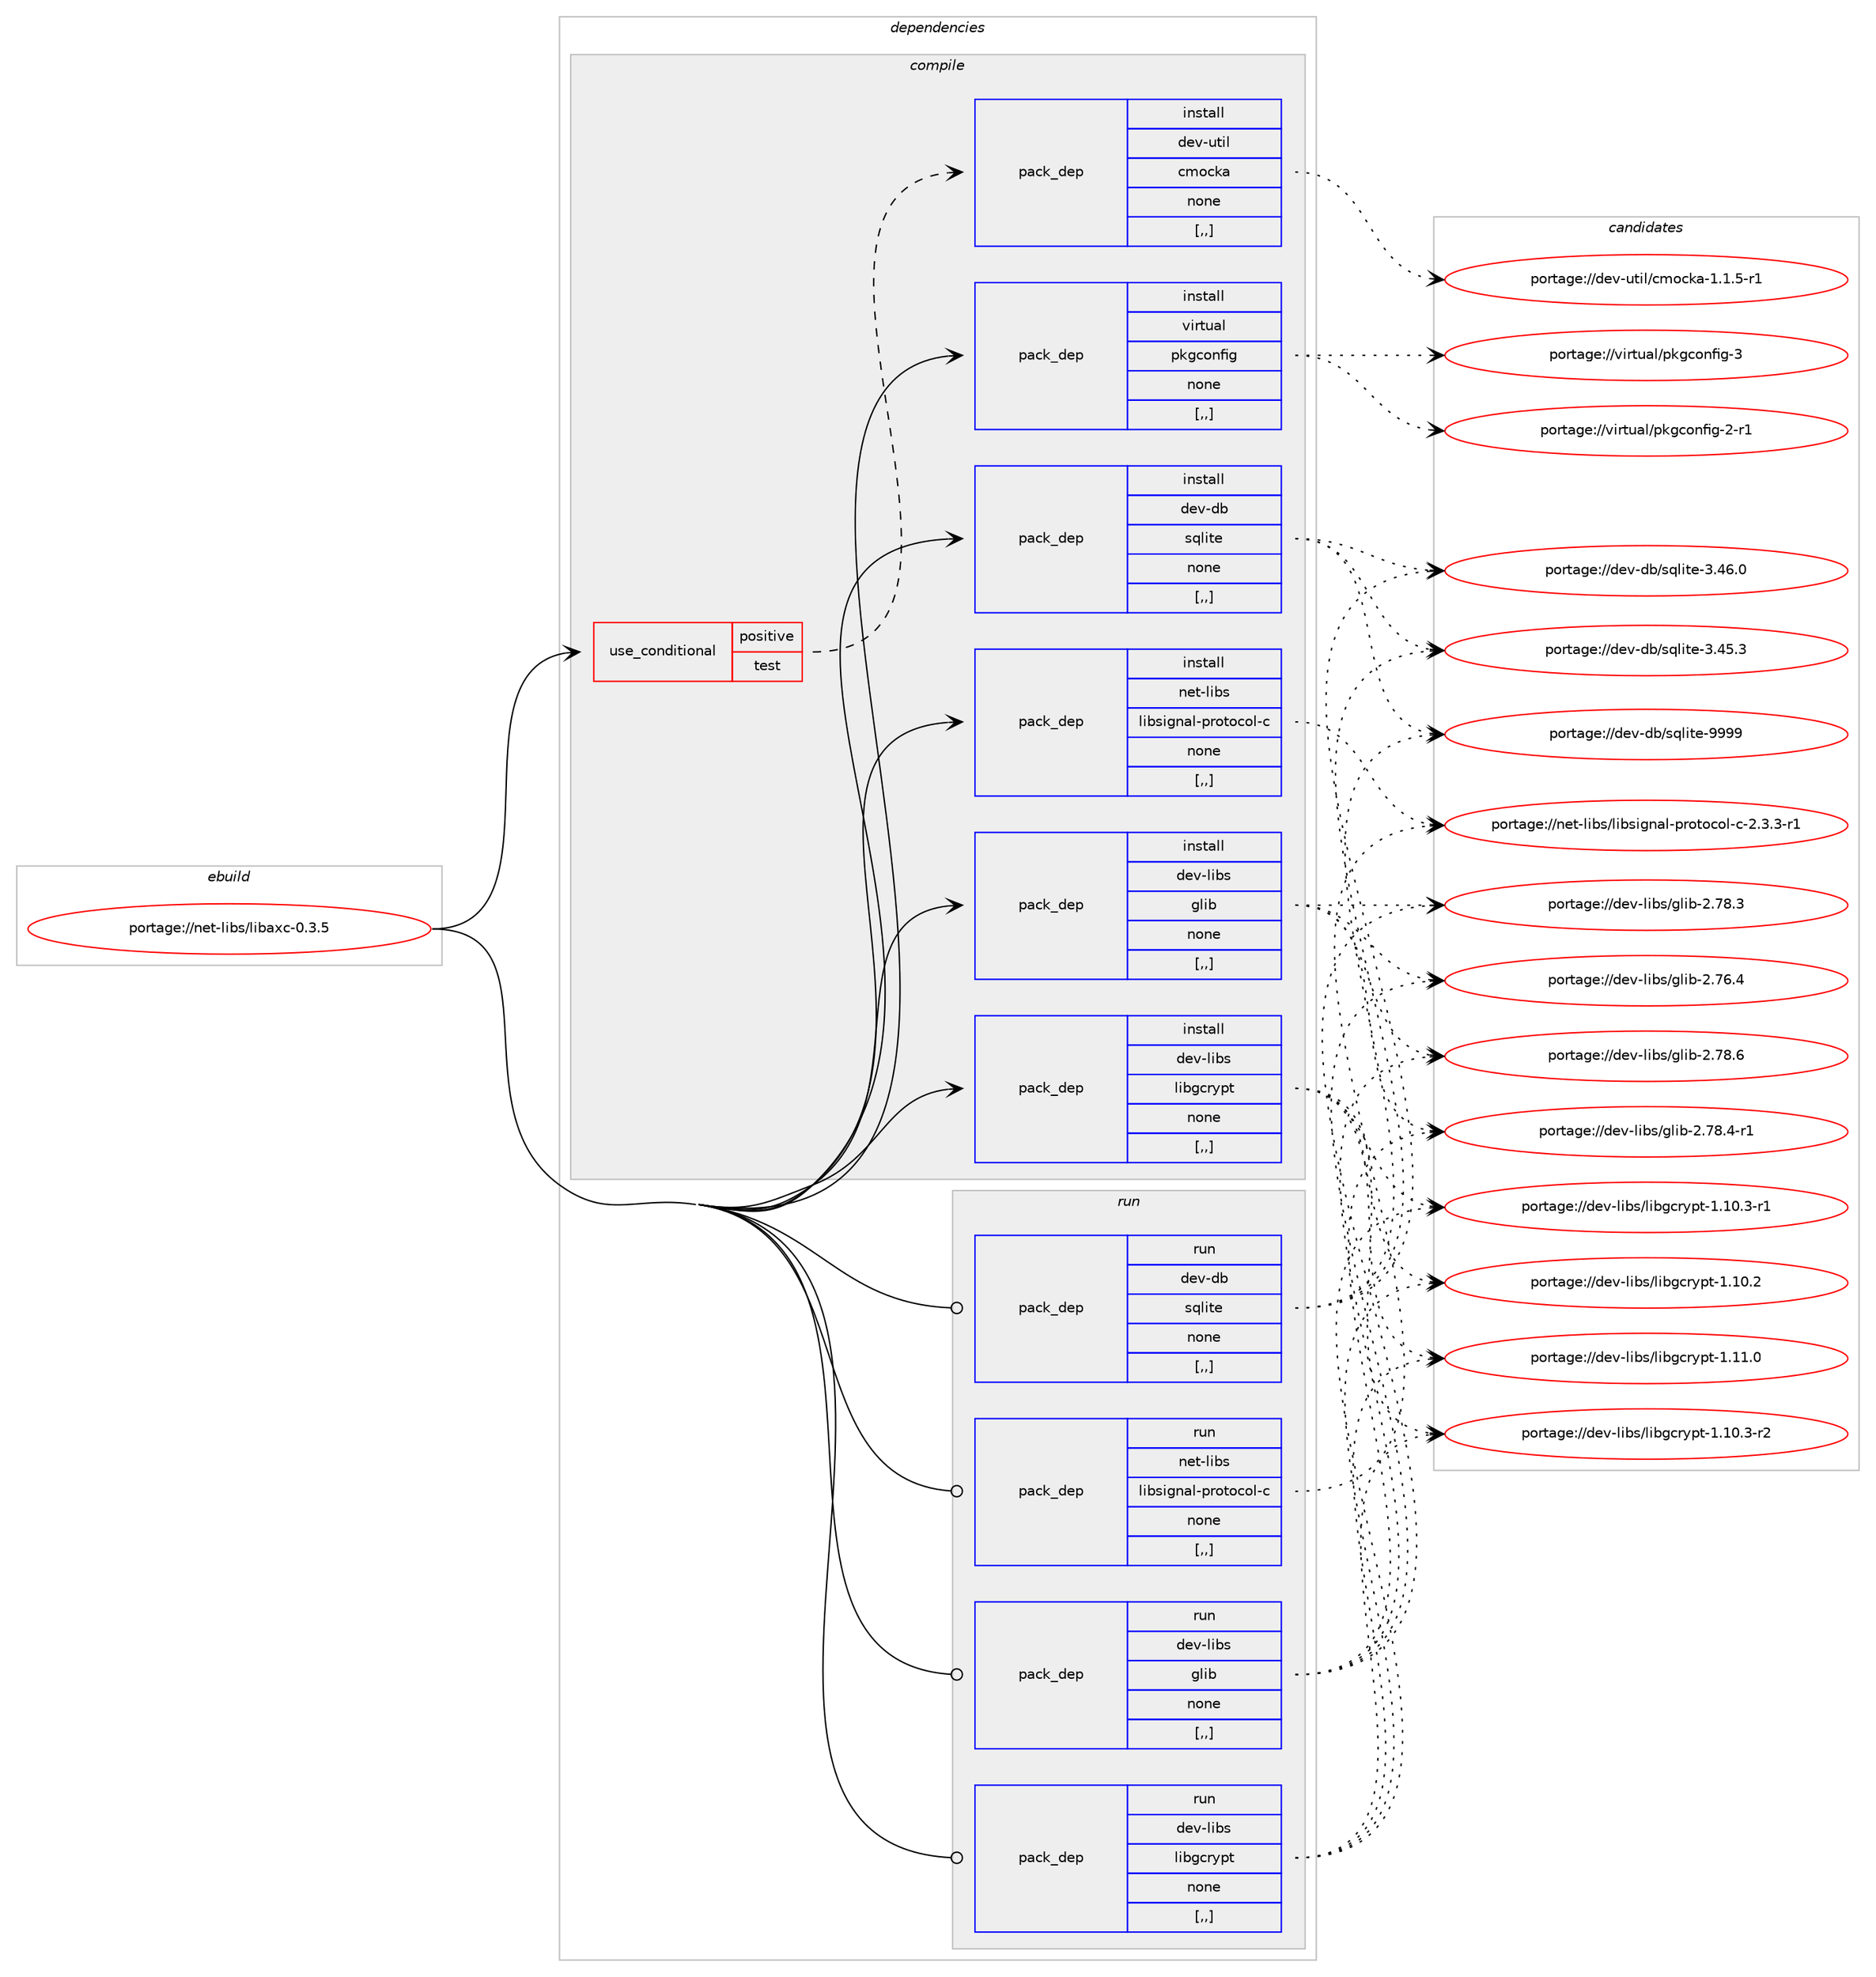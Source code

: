 digraph prolog {

# *************
# Graph options
# *************

newrank=true;
concentrate=true;
compound=true;
graph [rankdir=LR,fontname=Helvetica,fontsize=10,ranksep=1.5];#, ranksep=2.5, nodesep=0.2];
edge  [arrowhead=vee];
node  [fontname=Helvetica,fontsize=10];

# **********
# The ebuild
# **********

subgraph cluster_leftcol {
color=gray;
rank=same;
label=<<i>ebuild</i>>;
id [label="portage://net-libs/libaxc-0.3.5", color=red, width=4, href="../net-libs/libaxc-0.3.5.svg"];
}

# ****************
# The dependencies
# ****************

subgraph cluster_midcol {
color=gray;
label=<<i>dependencies</i>>;
subgraph cluster_compile {
fillcolor="#eeeeee";
style=filled;
label=<<i>compile</i>>;
subgraph cond92963 {
dependency356476 [label=<<TABLE BORDER="0" CELLBORDER="1" CELLSPACING="0" CELLPADDING="4"><TR><TD ROWSPAN="3" CELLPADDING="10">use_conditional</TD></TR><TR><TD>positive</TD></TR><TR><TD>test</TD></TR></TABLE>>, shape=none, color=red];
subgraph pack260867 {
dependency356477 [label=<<TABLE BORDER="0" CELLBORDER="1" CELLSPACING="0" CELLPADDING="4" WIDTH="220"><TR><TD ROWSPAN="6" CELLPADDING="30">pack_dep</TD></TR><TR><TD WIDTH="110">install</TD></TR><TR><TD>dev-util</TD></TR><TR><TD>cmocka</TD></TR><TR><TD>none</TD></TR><TR><TD>[,,]</TD></TR></TABLE>>, shape=none, color=blue];
}
dependency356476:e -> dependency356477:w [weight=20,style="dashed",arrowhead="vee"];
}
id:e -> dependency356476:w [weight=20,style="solid",arrowhead="vee"];
subgraph pack260868 {
dependency356478 [label=<<TABLE BORDER="0" CELLBORDER="1" CELLSPACING="0" CELLPADDING="4" WIDTH="220"><TR><TD ROWSPAN="6" CELLPADDING="30">pack_dep</TD></TR><TR><TD WIDTH="110">install</TD></TR><TR><TD>dev-db</TD></TR><TR><TD>sqlite</TD></TR><TR><TD>none</TD></TR><TR><TD>[,,]</TD></TR></TABLE>>, shape=none, color=blue];
}
id:e -> dependency356478:w [weight=20,style="solid",arrowhead="vee"];
subgraph pack260869 {
dependency356479 [label=<<TABLE BORDER="0" CELLBORDER="1" CELLSPACING="0" CELLPADDING="4" WIDTH="220"><TR><TD ROWSPAN="6" CELLPADDING="30">pack_dep</TD></TR><TR><TD WIDTH="110">install</TD></TR><TR><TD>dev-libs</TD></TR><TR><TD>glib</TD></TR><TR><TD>none</TD></TR><TR><TD>[,,]</TD></TR></TABLE>>, shape=none, color=blue];
}
id:e -> dependency356479:w [weight=20,style="solid",arrowhead="vee"];
subgraph pack260870 {
dependency356480 [label=<<TABLE BORDER="0" CELLBORDER="1" CELLSPACING="0" CELLPADDING="4" WIDTH="220"><TR><TD ROWSPAN="6" CELLPADDING="30">pack_dep</TD></TR><TR><TD WIDTH="110">install</TD></TR><TR><TD>dev-libs</TD></TR><TR><TD>libgcrypt</TD></TR><TR><TD>none</TD></TR><TR><TD>[,,]</TD></TR></TABLE>>, shape=none, color=blue];
}
id:e -> dependency356480:w [weight=20,style="solid",arrowhead="vee"];
subgraph pack260871 {
dependency356481 [label=<<TABLE BORDER="0" CELLBORDER="1" CELLSPACING="0" CELLPADDING="4" WIDTH="220"><TR><TD ROWSPAN="6" CELLPADDING="30">pack_dep</TD></TR><TR><TD WIDTH="110">install</TD></TR><TR><TD>net-libs</TD></TR><TR><TD>libsignal-protocol-c</TD></TR><TR><TD>none</TD></TR><TR><TD>[,,]</TD></TR></TABLE>>, shape=none, color=blue];
}
id:e -> dependency356481:w [weight=20,style="solid",arrowhead="vee"];
subgraph pack260872 {
dependency356482 [label=<<TABLE BORDER="0" CELLBORDER="1" CELLSPACING="0" CELLPADDING="4" WIDTH="220"><TR><TD ROWSPAN="6" CELLPADDING="30">pack_dep</TD></TR><TR><TD WIDTH="110">install</TD></TR><TR><TD>virtual</TD></TR><TR><TD>pkgconfig</TD></TR><TR><TD>none</TD></TR><TR><TD>[,,]</TD></TR></TABLE>>, shape=none, color=blue];
}
id:e -> dependency356482:w [weight=20,style="solid",arrowhead="vee"];
}
subgraph cluster_compileandrun {
fillcolor="#eeeeee";
style=filled;
label=<<i>compile and run</i>>;
}
subgraph cluster_run {
fillcolor="#eeeeee";
style=filled;
label=<<i>run</i>>;
subgraph pack260873 {
dependency356483 [label=<<TABLE BORDER="0" CELLBORDER="1" CELLSPACING="0" CELLPADDING="4" WIDTH="220"><TR><TD ROWSPAN="6" CELLPADDING="30">pack_dep</TD></TR><TR><TD WIDTH="110">run</TD></TR><TR><TD>dev-db</TD></TR><TR><TD>sqlite</TD></TR><TR><TD>none</TD></TR><TR><TD>[,,]</TD></TR></TABLE>>, shape=none, color=blue];
}
id:e -> dependency356483:w [weight=20,style="solid",arrowhead="odot"];
subgraph pack260874 {
dependency356484 [label=<<TABLE BORDER="0" CELLBORDER="1" CELLSPACING="0" CELLPADDING="4" WIDTH="220"><TR><TD ROWSPAN="6" CELLPADDING="30">pack_dep</TD></TR><TR><TD WIDTH="110">run</TD></TR><TR><TD>dev-libs</TD></TR><TR><TD>glib</TD></TR><TR><TD>none</TD></TR><TR><TD>[,,]</TD></TR></TABLE>>, shape=none, color=blue];
}
id:e -> dependency356484:w [weight=20,style="solid",arrowhead="odot"];
subgraph pack260875 {
dependency356485 [label=<<TABLE BORDER="0" CELLBORDER="1" CELLSPACING="0" CELLPADDING="4" WIDTH="220"><TR><TD ROWSPAN="6" CELLPADDING="30">pack_dep</TD></TR><TR><TD WIDTH="110">run</TD></TR><TR><TD>dev-libs</TD></TR><TR><TD>libgcrypt</TD></TR><TR><TD>none</TD></TR><TR><TD>[,,]</TD></TR></TABLE>>, shape=none, color=blue];
}
id:e -> dependency356485:w [weight=20,style="solid",arrowhead="odot"];
subgraph pack260876 {
dependency356486 [label=<<TABLE BORDER="0" CELLBORDER="1" CELLSPACING="0" CELLPADDING="4" WIDTH="220"><TR><TD ROWSPAN="6" CELLPADDING="30">pack_dep</TD></TR><TR><TD WIDTH="110">run</TD></TR><TR><TD>net-libs</TD></TR><TR><TD>libsignal-protocol-c</TD></TR><TR><TD>none</TD></TR><TR><TD>[,,]</TD></TR></TABLE>>, shape=none, color=blue];
}
id:e -> dependency356486:w [weight=20,style="solid",arrowhead="odot"];
}
}

# **************
# The candidates
# **************

subgraph cluster_choices {
rank=same;
color=gray;
label=<<i>candidates</i>>;

subgraph choice260867 {
color=black;
nodesep=1;
choice10010111845117116105108479910911199107974549464946534511449 [label="portage://dev-util/cmocka-1.1.5-r1", color=red, width=4,href="../dev-util/cmocka-1.1.5-r1.svg"];
dependency356477:e -> choice10010111845117116105108479910911199107974549464946534511449:w [style=dotted,weight="100"];
}
subgraph choice260868 {
color=black;
nodesep=1;
choice1001011184510098471151131081051161014557575757 [label="portage://dev-db/sqlite-9999", color=red, width=4,href="../dev-db/sqlite-9999.svg"];
choice10010111845100984711511310810511610145514652544648 [label="portage://dev-db/sqlite-3.46.0", color=red, width=4,href="../dev-db/sqlite-3.46.0.svg"];
choice10010111845100984711511310810511610145514652534651 [label="portage://dev-db/sqlite-3.45.3", color=red, width=4,href="../dev-db/sqlite-3.45.3.svg"];
dependency356478:e -> choice1001011184510098471151131081051161014557575757:w [style=dotted,weight="100"];
dependency356478:e -> choice10010111845100984711511310810511610145514652544648:w [style=dotted,weight="100"];
dependency356478:e -> choice10010111845100984711511310810511610145514652534651:w [style=dotted,weight="100"];
}
subgraph choice260869 {
color=black;
nodesep=1;
choice1001011184510810598115471031081059845504655564654 [label="portage://dev-libs/glib-2.78.6", color=red, width=4,href="../dev-libs/glib-2.78.6.svg"];
choice10010111845108105981154710310810598455046555646524511449 [label="portage://dev-libs/glib-2.78.4-r1", color=red, width=4,href="../dev-libs/glib-2.78.4-r1.svg"];
choice1001011184510810598115471031081059845504655564651 [label="portage://dev-libs/glib-2.78.3", color=red, width=4,href="../dev-libs/glib-2.78.3.svg"];
choice1001011184510810598115471031081059845504655544652 [label="portage://dev-libs/glib-2.76.4", color=red, width=4,href="../dev-libs/glib-2.76.4.svg"];
dependency356479:e -> choice1001011184510810598115471031081059845504655564654:w [style=dotted,weight="100"];
dependency356479:e -> choice10010111845108105981154710310810598455046555646524511449:w [style=dotted,weight="100"];
dependency356479:e -> choice1001011184510810598115471031081059845504655564651:w [style=dotted,weight="100"];
dependency356479:e -> choice1001011184510810598115471031081059845504655544652:w [style=dotted,weight="100"];
}
subgraph choice260870 {
color=black;
nodesep=1;
choice100101118451081059811547108105981039911412111211645494649494648 [label="portage://dev-libs/libgcrypt-1.11.0", color=red, width=4,href="../dev-libs/libgcrypt-1.11.0.svg"];
choice1001011184510810598115471081059810399114121112116454946494846514511450 [label="portage://dev-libs/libgcrypt-1.10.3-r2", color=red, width=4,href="../dev-libs/libgcrypt-1.10.3-r2.svg"];
choice1001011184510810598115471081059810399114121112116454946494846514511449 [label="portage://dev-libs/libgcrypt-1.10.3-r1", color=red, width=4,href="../dev-libs/libgcrypt-1.10.3-r1.svg"];
choice100101118451081059811547108105981039911412111211645494649484650 [label="portage://dev-libs/libgcrypt-1.10.2", color=red, width=4,href="../dev-libs/libgcrypt-1.10.2.svg"];
dependency356480:e -> choice100101118451081059811547108105981039911412111211645494649494648:w [style=dotted,weight="100"];
dependency356480:e -> choice1001011184510810598115471081059810399114121112116454946494846514511450:w [style=dotted,weight="100"];
dependency356480:e -> choice1001011184510810598115471081059810399114121112116454946494846514511449:w [style=dotted,weight="100"];
dependency356480:e -> choice100101118451081059811547108105981039911412111211645494649484650:w [style=dotted,weight="100"];
}
subgraph choice260871 {
color=black;
nodesep=1;
choice1101011164510810598115471081059811510510311097108451121141111161119911110845994550465146514511449 [label="portage://net-libs/libsignal-protocol-c-2.3.3-r1", color=red, width=4,href="../net-libs/libsignal-protocol-c-2.3.3-r1.svg"];
dependency356481:e -> choice1101011164510810598115471081059811510510311097108451121141111161119911110845994550465146514511449:w [style=dotted,weight="100"];
}
subgraph choice260872 {
color=black;
nodesep=1;
choice1181051141161179710847112107103991111101021051034551 [label="portage://virtual/pkgconfig-3", color=red, width=4,href="../virtual/pkgconfig-3.svg"];
choice11810511411611797108471121071039911111010210510345504511449 [label="portage://virtual/pkgconfig-2-r1", color=red, width=4,href="../virtual/pkgconfig-2-r1.svg"];
dependency356482:e -> choice1181051141161179710847112107103991111101021051034551:w [style=dotted,weight="100"];
dependency356482:e -> choice11810511411611797108471121071039911111010210510345504511449:w [style=dotted,weight="100"];
}
subgraph choice260873 {
color=black;
nodesep=1;
choice1001011184510098471151131081051161014557575757 [label="portage://dev-db/sqlite-9999", color=red, width=4,href="../dev-db/sqlite-9999.svg"];
choice10010111845100984711511310810511610145514652544648 [label="portage://dev-db/sqlite-3.46.0", color=red, width=4,href="../dev-db/sqlite-3.46.0.svg"];
choice10010111845100984711511310810511610145514652534651 [label="portage://dev-db/sqlite-3.45.3", color=red, width=4,href="../dev-db/sqlite-3.45.3.svg"];
dependency356483:e -> choice1001011184510098471151131081051161014557575757:w [style=dotted,weight="100"];
dependency356483:e -> choice10010111845100984711511310810511610145514652544648:w [style=dotted,weight="100"];
dependency356483:e -> choice10010111845100984711511310810511610145514652534651:w [style=dotted,weight="100"];
}
subgraph choice260874 {
color=black;
nodesep=1;
choice1001011184510810598115471031081059845504655564654 [label="portage://dev-libs/glib-2.78.6", color=red, width=4,href="../dev-libs/glib-2.78.6.svg"];
choice10010111845108105981154710310810598455046555646524511449 [label="portage://dev-libs/glib-2.78.4-r1", color=red, width=4,href="../dev-libs/glib-2.78.4-r1.svg"];
choice1001011184510810598115471031081059845504655564651 [label="portage://dev-libs/glib-2.78.3", color=red, width=4,href="../dev-libs/glib-2.78.3.svg"];
choice1001011184510810598115471031081059845504655544652 [label="portage://dev-libs/glib-2.76.4", color=red, width=4,href="../dev-libs/glib-2.76.4.svg"];
dependency356484:e -> choice1001011184510810598115471031081059845504655564654:w [style=dotted,weight="100"];
dependency356484:e -> choice10010111845108105981154710310810598455046555646524511449:w [style=dotted,weight="100"];
dependency356484:e -> choice1001011184510810598115471031081059845504655564651:w [style=dotted,weight="100"];
dependency356484:e -> choice1001011184510810598115471031081059845504655544652:w [style=dotted,weight="100"];
}
subgraph choice260875 {
color=black;
nodesep=1;
choice100101118451081059811547108105981039911412111211645494649494648 [label="portage://dev-libs/libgcrypt-1.11.0", color=red, width=4,href="../dev-libs/libgcrypt-1.11.0.svg"];
choice1001011184510810598115471081059810399114121112116454946494846514511450 [label="portage://dev-libs/libgcrypt-1.10.3-r2", color=red, width=4,href="../dev-libs/libgcrypt-1.10.3-r2.svg"];
choice1001011184510810598115471081059810399114121112116454946494846514511449 [label="portage://dev-libs/libgcrypt-1.10.3-r1", color=red, width=4,href="../dev-libs/libgcrypt-1.10.3-r1.svg"];
choice100101118451081059811547108105981039911412111211645494649484650 [label="portage://dev-libs/libgcrypt-1.10.2", color=red, width=4,href="../dev-libs/libgcrypt-1.10.2.svg"];
dependency356485:e -> choice100101118451081059811547108105981039911412111211645494649494648:w [style=dotted,weight="100"];
dependency356485:e -> choice1001011184510810598115471081059810399114121112116454946494846514511450:w [style=dotted,weight="100"];
dependency356485:e -> choice1001011184510810598115471081059810399114121112116454946494846514511449:w [style=dotted,weight="100"];
dependency356485:e -> choice100101118451081059811547108105981039911412111211645494649484650:w [style=dotted,weight="100"];
}
subgraph choice260876 {
color=black;
nodesep=1;
choice1101011164510810598115471081059811510510311097108451121141111161119911110845994550465146514511449 [label="portage://net-libs/libsignal-protocol-c-2.3.3-r1", color=red, width=4,href="../net-libs/libsignal-protocol-c-2.3.3-r1.svg"];
dependency356486:e -> choice1101011164510810598115471081059811510510311097108451121141111161119911110845994550465146514511449:w [style=dotted,weight="100"];
}
}

}
